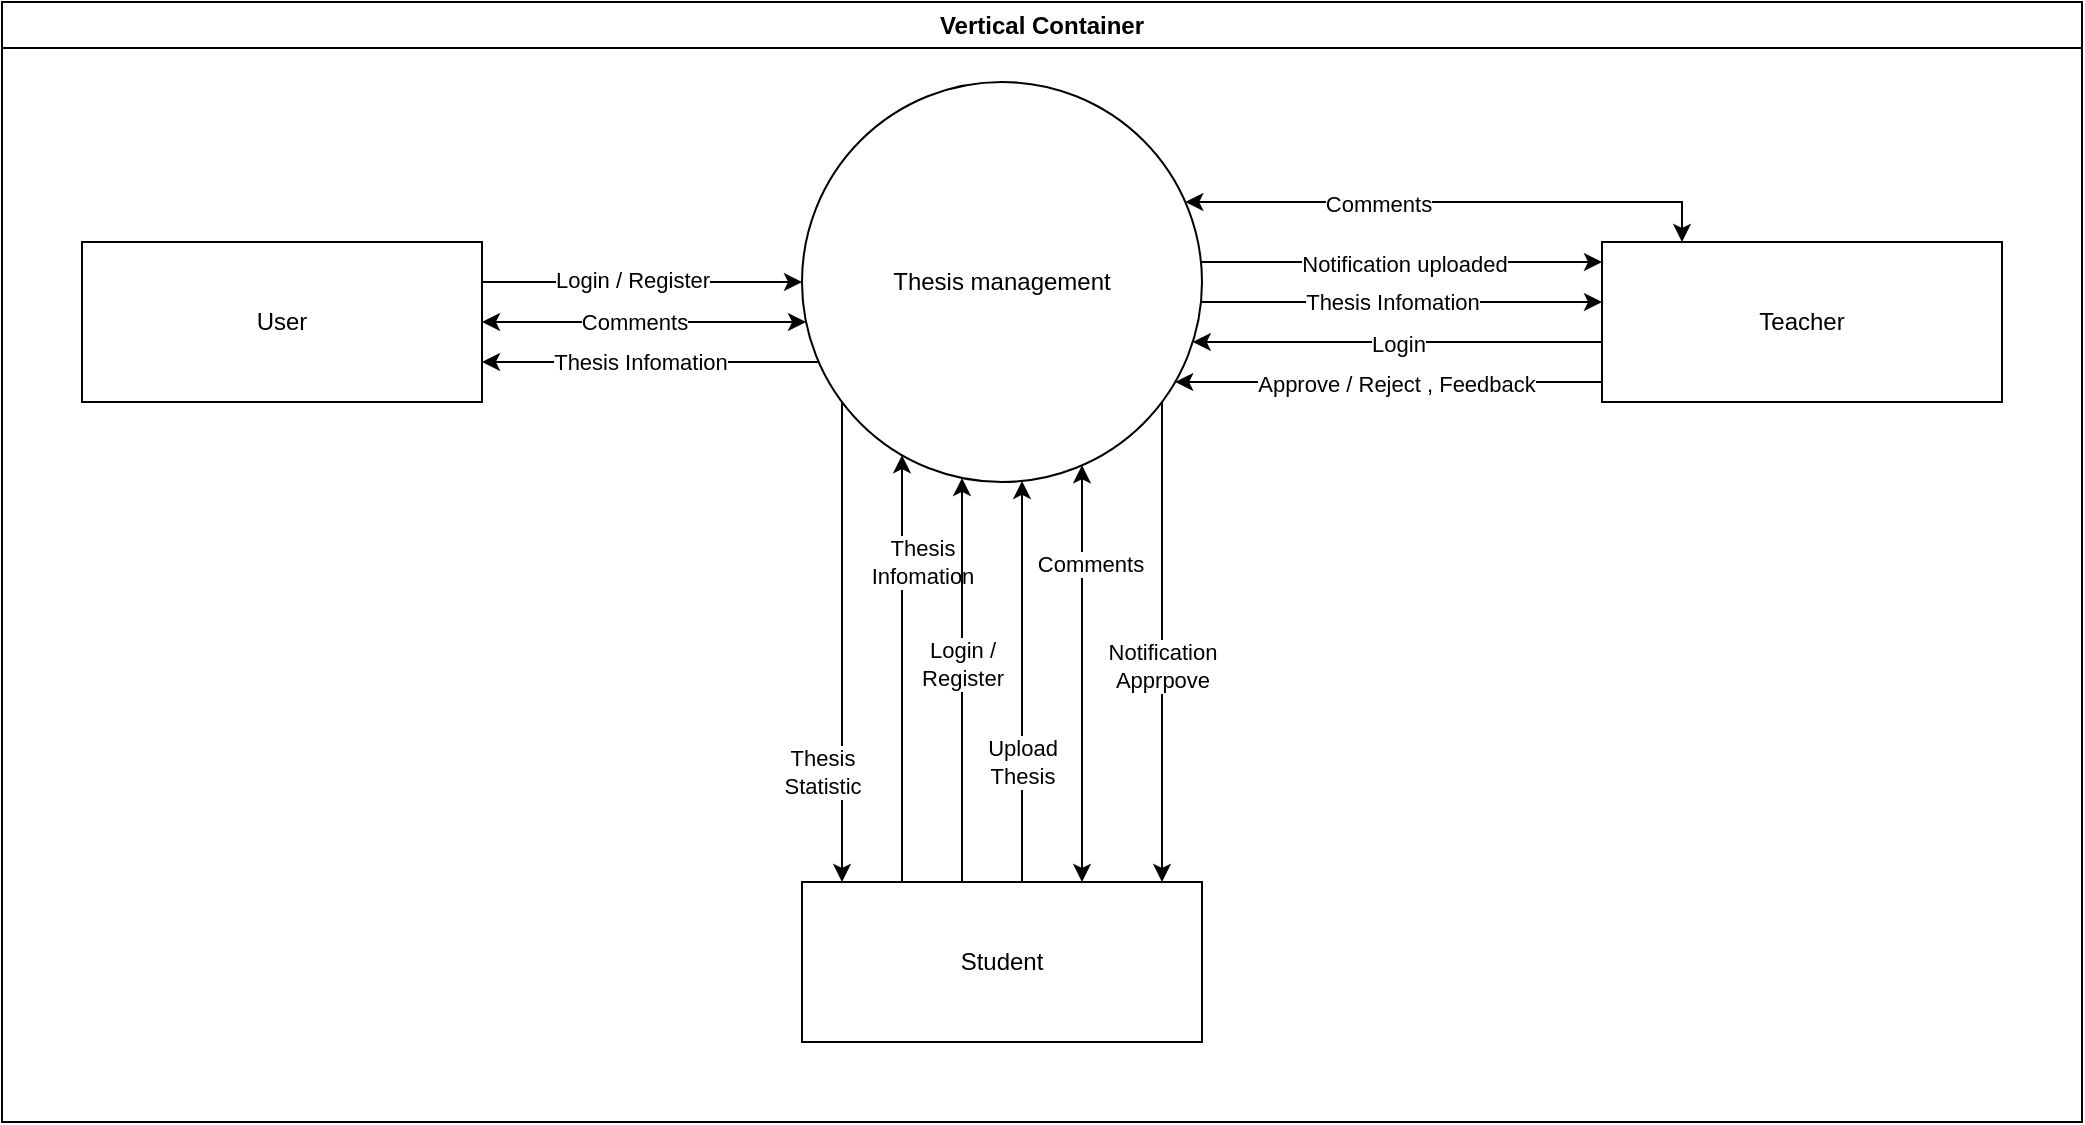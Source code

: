 <mxfile version="28.2.3">
  <diagram name="หน้า-1" id="kbxOF8fqlvEYmPyxLtaT">
    <mxGraphModel dx="1668" dy="925" grid="1" gridSize="10" guides="1" tooltips="1" connect="1" arrows="1" fold="1" page="1" pageScale="1" pageWidth="1169" pageHeight="1654" math="0" shadow="0">
      <root>
        <mxCell id="0" />
        <mxCell id="1" parent="0" />
        <mxCell id="A7ZJB9TKhj1Of3m6JP3H-45" value="Vertical Container" style="swimlane;whiteSpace=wrap;html=1;" parent="1" vertex="1">
          <mxGeometry x="40" y="40" width="1040" height="560" as="geometry" />
        </mxCell>
        <mxCell id="8RMMgnGFAUNZ_zRjVtXi-3" style="edgeStyle=orthogonalEdgeStyle;rounded=0;orthogonalLoop=1;jettySize=auto;html=1;" parent="A7ZJB9TKhj1Of3m6JP3H-45" source="8RMMgnGFAUNZ_zRjVtXi-2" target="A7ZJB9TKhj1Of3m6JP3H-2" edge="1">
          <mxGeometry relative="1" as="geometry">
            <mxPoint x="484" y="60" as="targetPoint" />
            <Array as="points">
              <mxPoint x="340" y="140" />
              <mxPoint x="340" y="140" />
            </Array>
          </mxGeometry>
        </mxCell>
        <mxCell id="A7ZJB9TKhj1Of3m6JP3H-5" value="Login / Register" style="edgeLabel;html=1;align=center;verticalAlign=middle;resizable=0;points=[];" parent="8RMMgnGFAUNZ_zRjVtXi-3" vertex="1" connectable="0">
          <mxGeometry x="-0.063" y="1" relative="1" as="geometry">
            <mxPoint as="offset" />
          </mxGeometry>
        </mxCell>
        <mxCell id="8RMMgnGFAUNZ_zRjVtXi-2" value="User" style="rounded=0;whiteSpace=wrap;html=1;" parent="A7ZJB9TKhj1Of3m6JP3H-45" vertex="1">
          <mxGeometry x="40" y="120" width="200" height="80" as="geometry" />
        </mxCell>
        <mxCell id="A7ZJB9TKhj1Of3m6JP3H-11" style="edgeStyle=orthogonalEdgeStyle;rounded=0;orthogonalLoop=1;jettySize=auto;html=1;" parent="A7ZJB9TKhj1Of3m6JP3H-45" source="A7ZJB9TKhj1Of3m6JP3H-2" target="8RMMgnGFAUNZ_zRjVtXi-2" edge="1">
          <mxGeometry relative="1" as="geometry">
            <Array as="points">
              <mxPoint x="340" y="180" />
              <mxPoint x="340" y="180" />
            </Array>
          </mxGeometry>
        </mxCell>
        <mxCell id="A7ZJB9TKhj1Of3m6JP3H-12" value="Thesis Infomation" style="edgeLabel;html=1;align=center;verticalAlign=middle;resizable=0;points=[];" parent="A7ZJB9TKhj1Of3m6JP3H-11" vertex="1" connectable="0">
          <mxGeometry x="0.07" relative="1" as="geometry">
            <mxPoint as="offset" />
          </mxGeometry>
        </mxCell>
        <mxCell id="A7ZJB9TKhj1Of3m6JP3H-13" style="edgeStyle=orthogonalEdgeStyle;rounded=0;orthogonalLoop=1;jettySize=auto;html=1;startArrow=classic;startFill=1;" parent="A7ZJB9TKhj1Of3m6JP3H-45" source="A7ZJB9TKhj1Of3m6JP3H-2" target="8RMMgnGFAUNZ_zRjVtXi-2" edge="1">
          <mxGeometry relative="1" as="geometry">
            <Array as="points">
              <mxPoint x="340" y="160" />
              <mxPoint x="340" y="160" />
            </Array>
          </mxGeometry>
        </mxCell>
        <mxCell id="A7ZJB9TKhj1Of3m6JP3H-15" value="Comments" style="edgeLabel;html=1;align=center;verticalAlign=middle;resizable=0;points=[];" parent="A7ZJB9TKhj1Of3m6JP3H-13" vertex="1" connectable="0">
          <mxGeometry x="0.067" relative="1" as="geometry">
            <mxPoint as="offset" />
          </mxGeometry>
        </mxCell>
        <mxCell id="A7ZJB9TKhj1Of3m6JP3H-16" style="edgeStyle=orthogonalEdgeStyle;rounded=0;orthogonalLoop=1;jettySize=auto;html=1;" parent="A7ZJB9TKhj1Of3m6JP3H-45" source="A7ZJB9TKhj1Of3m6JP3H-2" target="A7ZJB9TKhj1Of3m6JP3H-3" edge="1">
          <mxGeometry relative="1" as="geometry">
            <Array as="points">
              <mxPoint x="700" y="150" />
              <mxPoint x="700" y="150" />
            </Array>
          </mxGeometry>
        </mxCell>
        <mxCell id="A7ZJB9TKhj1Of3m6JP3H-19" value="Thesis Infomation" style="edgeLabel;html=1;align=center;verticalAlign=middle;resizable=0;points=[];" parent="A7ZJB9TKhj1Of3m6JP3H-16" vertex="1" connectable="0">
          <mxGeometry x="-0.053" y="2" relative="1" as="geometry">
            <mxPoint y="2" as="offset" />
          </mxGeometry>
        </mxCell>
        <mxCell id="A7ZJB9TKhj1Of3m6JP3H-17" style="edgeStyle=orthogonalEdgeStyle;rounded=0;orthogonalLoop=1;jettySize=auto;html=1;" parent="A7ZJB9TKhj1Of3m6JP3H-45" source="A7ZJB9TKhj1Of3m6JP3H-3" target="A7ZJB9TKhj1Of3m6JP3H-2" edge="1">
          <mxGeometry relative="1" as="geometry">
            <Array as="points">
              <mxPoint x="700" y="170" />
              <mxPoint x="700" y="170" />
            </Array>
          </mxGeometry>
        </mxCell>
        <mxCell id="A7ZJB9TKhj1Of3m6JP3H-18" value="Login" style="edgeLabel;html=1;align=center;verticalAlign=middle;resizable=0;points=[];" parent="A7ZJB9TKhj1Of3m6JP3H-17" vertex="1" connectable="0">
          <mxGeometry x="-0.001" y="1" relative="1" as="geometry">
            <mxPoint as="offset" />
          </mxGeometry>
        </mxCell>
        <mxCell id="A7ZJB9TKhj1Of3m6JP3H-43" style="edgeStyle=orthogonalEdgeStyle;rounded=0;orthogonalLoop=1;jettySize=auto;html=1;" parent="A7ZJB9TKhj1Of3m6JP3H-45" source="A7ZJB9TKhj1Of3m6JP3H-2" target="A7ZJB9TKhj1Of3m6JP3H-4" edge="1">
          <mxGeometry relative="1" as="geometry">
            <Array as="points">
              <mxPoint x="420" y="320" />
              <mxPoint x="420" y="320" />
            </Array>
          </mxGeometry>
        </mxCell>
        <mxCell id="A7ZJB9TKhj1Of3m6JP3H-44" value="Thesis&lt;div&gt;Statistic&lt;/div&gt;" style="edgeLabel;html=1;align=center;verticalAlign=middle;resizable=0;points=[];" parent="A7ZJB9TKhj1Of3m6JP3H-43" vertex="1" connectable="0">
          <mxGeometry x="0.039" relative="1" as="geometry">
            <mxPoint x="-10" y="60" as="offset" />
          </mxGeometry>
        </mxCell>
        <mxCell id="A7ZJB9TKhj1Of3m6JP3H-2" value="Thesis management" style="ellipse;whiteSpace=wrap;html=1;aspect=fixed;" parent="A7ZJB9TKhj1Of3m6JP3H-45" vertex="1">
          <mxGeometry x="400" y="40" width="200" height="200" as="geometry" />
        </mxCell>
        <mxCell id="A7ZJB9TKhj1Of3m6JP3H-20" style="edgeStyle=orthogonalEdgeStyle;rounded=0;orthogonalLoop=1;jettySize=auto;html=1;" parent="A7ZJB9TKhj1Of3m6JP3H-45" source="A7ZJB9TKhj1Of3m6JP3H-2" target="A7ZJB9TKhj1Of3m6JP3H-3" edge="1">
          <mxGeometry relative="1" as="geometry">
            <Array as="points">
              <mxPoint x="700" y="130" />
              <mxPoint x="700" y="130" />
            </Array>
          </mxGeometry>
        </mxCell>
        <mxCell id="A7ZJB9TKhj1Of3m6JP3H-21" value="Notification uploaded" style="edgeLabel;html=1;align=center;verticalAlign=middle;resizable=0;points=[];" parent="A7ZJB9TKhj1Of3m6JP3H-20" vertex="1" connectable="0">
          <mxGeometry x="0.009" y="-1" relative="1" as="geometry">
            <mxPoint as="offset" />
          </mxGeometry>
        </mxCell>
        <mxCell id="A7ZJB9TKhj1Of3m6JP3H-25" style="edgeStyle=orthogonalEdgeStyle;rounded=0;orthogonalLoop=1;jettySize=auto;html=1;startArrow=classic;startFill=1;" parent="A7ZJB9TKhj1Of3m6JP3H-45" source="A7ZJB9TKhj1Of3m6JP3H-3" target="A7ZJB9TKhj1Of3m6JP3H-2" edge="1">
          <mxGeometry relative="1" as="geometry">
            <Array as="points">
              <mxPoint x="840" y="100" />
            </Array>
          </mxGeometry>
        </mxCell>
        <mxCell id="A7ZJB9TKhj1Of3m6JP3H-26" value="Comments" style="edgeLabel;html=1;align=center;verticalAlign=middle;resizable=0;points=[];" parent="A7ZJB9TKhj1Of3m6JP3H-25" vertex="1" connectable="0">
          <mxGeometry x="0.283" y="1" relative="1" as="geometry">
            <mxPoint as="offset" />
          </mxGeometry>
        </mxCell>
        <mxCell id="A7ZJB9TKhj1Of3m6JP3H-3" value="Teacher" style="rounded=0;whiteSpace=wrap;html=1;" parent="A7ZJB9TKhj1Of3m6JP3H-45" vertex="1">
          <mxGeometry x="800" y="120" width="200" height="80" as="geometry" />
        </mxCell>
        <mxCell id="A7ZJB9TKhj1Of3m6JP3H-4" value="Student" style="rounded=0;whiteSpace=wrap;html=1;" parent="A7ZJB9TKhj1Of3m6JP3H-45" vertex="1">
          <mxGeometry x="400" y="440" width="200" height="80" as="geometry" />
        </mxCell>
        <mxCell id="A7ZJB9TKhj1Of3m6JP3H-22" style="edgeStyle=orthogonalEdgeStyle;rounded=0;orthogonalLoop=1;jettySize=auto;html=1;" parent="A7ZJB9TKhj1Of3m6JP3H-45" source="A7ZJB9TKhj1Of3m6JP3H-3" target="A7ZJB9TKhj1Of3m6JP3H-2" edge="1">
          <mxGeometry relative="1" as="geometry">
            <mxPoint x="810" y="190" as="sourcePoint" />
            <mxPoint x="607" y="190" as="targetPoint" />
            <Array as="points">
              <mxPoint x="700" y="190" />
              <mxPoint x="700" y="190" />
            </Array>
          </mxGeometry>
        </mxCell>
        <mxCell id="A7ZJB9TKhj1Of3m6JP3H-23" value="Approve / Reject , Feedback" style="edgeLabel;html=1;align=center;verticalAlign=middle;resizable=0;points=[];" parent="A7ZJB9TKhj1Of3m6JP3H-22" vertex="1" connectable="0">
          <mxGeometry x="-0.001" y="1" relative="1" as="geometry">
            <mxPoint x="3" as="offset" />
          </mxGeometry>
        </mxCell>
        <mxCell id="A7ZJB9TKhj1Of3m6JP3H-29" style="edgeStyle=orthogonalEdgeStyle;rounded=0;orthogonalLoop=1;jettySize=auto;html=1;" parent="A7ZJB9TKhj1Of3m6JP3H-45" source="A7ZJB9TKhj1Of3m6JP3H-4" target="A7ZJB9TKhj1Of3m6JP3H-2" edge="1">
          <mxGeometry relative="1" as="geometry">
            <mxPoint x="480" y="440" as="sourcePoint" />
            <mxPoint x="480" y="229" as="targetPoint" />
            <Array as="points">
              <mxPoint x="450" y="330" />
              <mxPoint x="450" y="330" />
            </Array>
          </mxGeometry>
        </mxCell>
        <mxCell id="A7ZJB9TKhj1Of3m6JP3H-35" value="Thesis&lt;div&gt;Infomation&lt;/div&gt;" style="edgeLabel;html=1;align=center;verticalAlign=middle;resizable=0;points=[];" parent="A7ZJB9TKhj1Of3m6JP3H-29" vertex="1" connectable="0">
          <mxGeometry x="-0.035" relative="1" as="geometry">
            <mxPoint x="10" y="-57" as="offset" />
          </mxGeometry>
        </mxCell>
        <mxCell id="A7ZJB9TKhj1Of3m6JP3H-30" style="edgeStyle=orthogonalEdgeStyle;rounded=0;orthogonalLoop=1;jettySize=auto;html=1;" parent="A7ZJB9TKhj1Of3m6JP3H-45" source="A7ZJB9TKhj1Of3m6JP3H-4" target="A7ZJB9TKhj1Of3m6JP3H-2" edge="1">
          <mxGeometry relative="1" as="geometry">
            <mxPoint x="480" y="440" as="sourcePoint" />
            <mxPoint x="480" y="229" as="targetPoint" />
            <Array as="points">
              <mxPoint x="480" y="340" />
              <mxPoint x="480" y="340" />
            </Array>
          </mxGeometry>
        </mxCell>
        <mxCell id="A7ZJB9TKhj1Of3m6JP3H-42" value="Login /&lt;div&gt;Register&lt;/div&gt;" style="edgeLabel;html=1;align=center;verticalAlign=middle;resizable=0;points=[];" parent="A7ZJB9TKhj1Of3m6JP3H-30" vertex="1" connectable="0">
          <mxGeometry x="-0.132" y="1" relative="1" as="geometry">
            <mxPoint x="1" y="-22" as="offset" />
          </mxGeometry>
        </mxCell>
        <mxCell id="A7ZJB9TKhj1Of3m6JP3H-31" style="edgeStyle=orthogonalEdgeStyle;rounded=0;orthogonalLoop=1;jettySize=auto;html=1;startArrow=classic;startFill=1;" parent="A7ZJB9TKhj1Of3m6JP3H-45" source="A7ZJB9TKhj1Of3m6JP3H-4" target="A7ZJB9TKhj1Of3m6JP3H-2" edge="1">
          <mxGeometry relative="1" as="geometry">
            <mxPoint x="500" y="440" as="sourcePoint" />
            <mxPoint x="500" y="237" as="targetPoint" />
            <Array as="points">
              <mxPoint x="540" y="340" />
              <mxPoint x="540" y="340" />
            </Array>
          </mxGeometry>
        </mxCell>
        <mxCell id="A7ZJB9TKhj1Of3m6JP3H-37" value="Comments" style="edgeLabel;html=1;align=center;verticalAlign=middle;resizable=0;points=[];" parent="A7ZJB9TKhj1Of3m6JP3H-31" vertex="1" connectable="0">
          <mxGeometry x="-0.245" y="-2" relative="1" as="geometry">
            <mxPoint x="2" y="-81" as="offset" />
          </mxGeometry>
        </mxCell>
        <mxCell id="A7ZJB9TKhj1Of3m6JP3H-34" style="edgeStyle=orthogonalEdgeStyle;rounded=0;orthogonalLoop=1;jettySize=auto;html=1;" parent="A7ZJB9TKhj1Of3m6JP3H-45" source="A7ZJB9TKhj1Of3m6JP3H-2" target="A7ZJB9TKhj1Of3m6JP3H-4" edge="1">
          <mxGeometry relative="1" as="geometry">
            <mxPoint x="560" y="229" as="sourcePoint" />
            <mxPoint x="560" y="440" as="targetPoint" />
            <Array as="points">
              <mxPoint x="580" y="340" />
              <mxPoint x="580" y="340" />
            </Array>
          </mxGeometry>
        </mxCell>
        <mxCell id="A7ZJB9TKhj1Of3m6JP3H-36" value="Notification&lt;div&gt;Apprpove&lt;/div&gt;" style="edgeLabel;html=1;align=center;verticalAlign=middle;resizable=0;points=[];" parent="A7ZJB9TKhj1Of3m6JP3H-34" vertex="1" connectable="0">
          <mxGeometry x="0.095" y="1" relative="1" as="geometry">
            <mxPoint x="-1" as="offset" />
          </mxGeometry>
        </mxCell>
        <mxCell id="A7ZJB9TKhj1Of3m6JP3H-38" style="edgeStyle=orthogonalEdgeStyle;rounded=0;orthogonalLoop=1;jettySize=auto;html=1;" parent="A7ZJB9TKhj1Of3m6JP3H-45" source="A7ZJB9TKhj1Of3m6JP3H-4" target="A7ZJB9TKhj1Of3m6JP3H-2" edge="1">
          <mxGeometry relative="1" as="geometry">
            <mxPoint x="240" y="180" as="sourcePoint" />
            <mxPoint x="443" y="180" as="targetPoint" />
            <Array as="points">
              <mxPoint x="510" y="340" />
              <mxPoint x="510" y="340" />
            </Array>
          </mxGeometry>
        </mxCell>
        <mxCell id="A7ZJB9TKhj1Of3m6JP3H-39" value="Upload&lt;div&gt;Thesis&lt;/div&gt;" style="edgeLabel;html=1;align=center;verticalAlign=middle;resizable=0;points=[];" parent="A7ZJB9TKhj1Of3m6JP3H-38" vertex="1" connectable="0">
          <mxGeometry x="0.07" relative="1" as="geometry">
            <mxPoint y="47" as="offset" />
          </mxGeometry>
        </mxCell>
      </root>
    </mxGraphModel>
  </diagram>
</mxfile>
